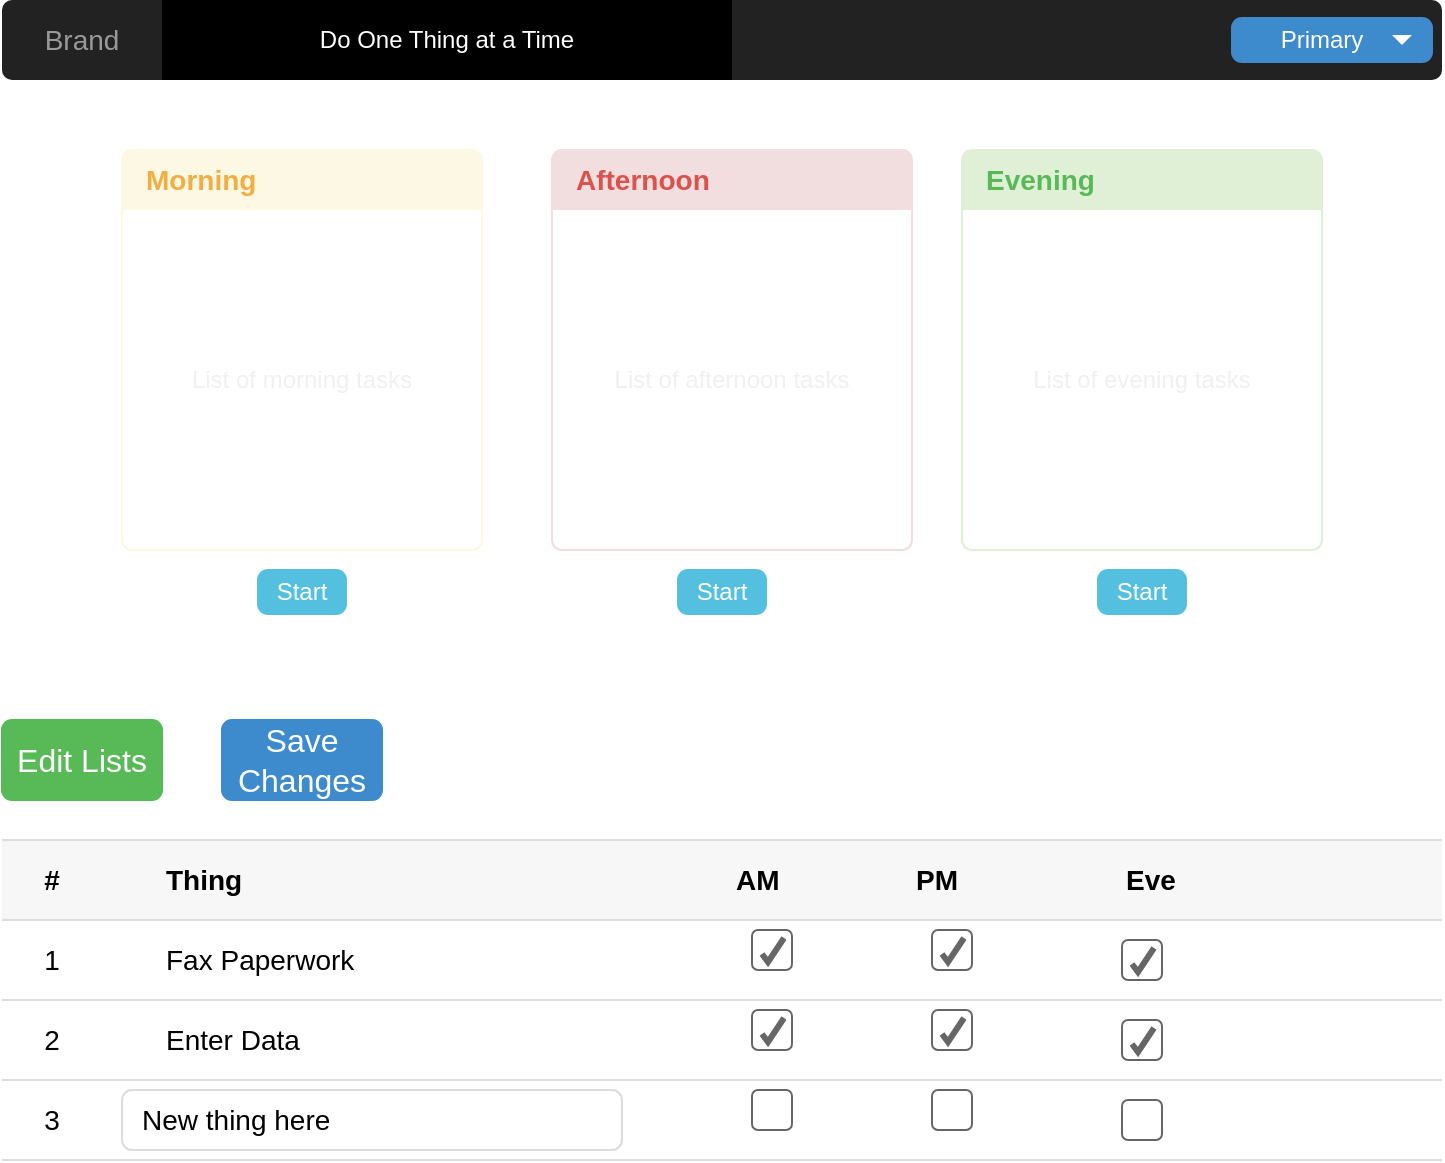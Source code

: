 <mxfile version="12.8.2" type="github">
  <diagram id="0uNQYvPThGTI73Z5MVmt" name="Page-1">
    <mxGraphModel dx="868" dy="457" grid="1" gridSize="15" guides="1" tooltips="1" connect="1" arrows="1" fold="1" page="1" pageScale="1" pageWidth="850" pageHeight="1100" math="0" shadow="0">
      <root>
        <mxCell id="0" />
        <mxCell id="1" parent="0" />
        <mxCell id="Lb3kyDjZWJiozyzoMxoJ-10" value="" style="html=1;shadow=0;dashed=0;shape=mxgraph.bootstrap.rrect;strokeColor=none;rSize=5;fillColor=#222222;" parent="1" vertex="1">
          <mxGeometry x="60" y="60" width="720" height="40" as="geometry" />
        </mxCell>
        <mxCell id="Lb3kyDjZWJiozyzoMxoJ-11" value="Brand" style="html=1;shadow=0;dashed=0;shape=mxgraph.bootstrap.rect;strokeColor=none;fillColor=none;fontColor=#999999;fontSize=14;whiteSpace=wrap;resizeHeight=1;" parent="Lb3kyDjZWJiozyzoMxoJ-10" vertex="1">
          <mxGeometry width="80" height="40" relative="1" as="geometry" />
        </mxCell>
        <mxCell id="Lb3kyDjZWJiozyzoMxoJ-12" value="Do One Thing at a Time" style="html=1;shadow=0;dashed=0;shape=mxgraph.bootstrap.rect;fillColor=#000000;strokeColor=none;fontColor=#ffffff;whiteSpace=wrap;resizeHeight=1;" parent="Lb3kyDjZWJiozyzoMxoJ-10" vertex="1">
          <mxGeometry width="285" height="40" relative="1" as="geometry">
            <mxPoint x="80" as="offset" />
          </mxGeometry>
        </mxCell>
        <mxCell id="Lb3kyDjZWJiozyzoMxoJ-15" value="Primary" style="html=1;shadow=0;dashed=0;shape=mxgraph.bootstrap.rrect;align=center;rSize=5;fillColor=#3D8BCD;strokeColor=#3D8BCD;fontColor=#ffffff;spacingRight=10;whiteSpace=wrap;" parent="Lb3kyDjZWJiozyzoMxoJ-10" vertex="1">
          <mxGeometry x="615" y="9" width="100" height="22" as="geometry" />
        </mxCell>
        <mxCell id="Lb3kyDjZWJiozyzoMxoJ-16" value="" style="shape=triangle;direction=south;strokeColor=none;perimeter=none;" parent="Lb3kyDjZWJiozyzoMxoJ-15" vertex="1">
          <mxGeometry x="1" y="0.5" width="10" height="5" relative="1" as="geometry">
            <mxPoint x="-20" y="-2.5" as="offset" />
          </mxGeometry>
        </mxCell>
        <mxCell id="vQIt9QDP9D2tmBwLkrNL-10" value="&lt;div&gt;List of morning tasks&lt;/div&gt;" style="html=1;shadow=0;dashed=0;shape=mxgraph.bootstrap.rrect;align=center;rSize=5;strokeColor=#FDF8E4;fontColor=#f0f0f0;spacingTop=30;whiteSpace=wrap;" vertex="1" parent="1">
          <mxGeometry x="120" y="135" width="180" height="200" as="geometry" />
        </mxCell>
        <mxCell id="vQIt9QDP9D2tmBwLkrNL-11" value="Morning" style="html=1;shadow=0;dashed=0;shape=mxgraph.bootstrap.topButton;rSize=5;strokeColor=none;fillColor=#FDF8E4;fontColor=#F2AE43;fontSize=14;fontStyle=1;align=left;spacingLeft=10;whiteSpace=wrap;resizeWidth=1;" vertex="1" parent="vQIt9QDP9D2tmBwLkrNL-10">
          <mxGeometry width="180" height="30" relative="1" as="geometry" />
        </mxCell>
        <mxCell id="vQIt9QDP9D2tmBwLkrNL-12" value="List of afternoon tasks" style="html=1;shadow=0;dashed=0;shape=mxgraph.bootstrap.rrect;align=center;rSize=5;strokeColor=#F2DEDF;fontColor=#f0f0f0;spacingTop=30;whiteSpace=wrap;" vertex="1" parent="1">
          <mxGeometry x="335" y="135" width="180" height="200" as="geometry" />
        </mxCell>
        <mxCell id="vQIt9QDP9D2tmBwLkrNL-13" value="Afternoon" style="html=1;shadow=0;dashed=0;shape=mxgraph.bootstrap.topButton;rSize=5;strokeColor=none;fillColor=#F2DEDF;fontColor=#DB524C;fontSize=14;fontStyle=1;align=left;spacingLeft=10;whiteSpace=wrap;resizeWidth=1;" vertex="1" parent="vQIt9QDP9D2tmBwLkrNL-12">
          <mxGeometry width="180" height="30" relative="1" as="geometry" />
        </mxCell>
        <mxCell id="vQIt9QDP9D2tmBwLkrNL-14" value="List of evening tasks" style="html=1;shadow=0;dashed=0;shape=mxgraph.bootstrap.rrect;align=center;rSize=5;strokeColor=#E0F0D6;fontColor=#f0f0f0;spacingTop=30;whiteSpace=wrap;" vertex="1" parent="1">
          <mxGeometry x="540" y="135" width="180" height="200" as="geometry" />
        </mxCell>
        <mxCell id="vQIt9QDP9D2tmBwLkrNL-15" value="Evening" style="html=1;shadow=0;dashed=0;shape=mxgraph.bootstrap.topButton;rSize=5;strokeColor=none;fillColor=#E0F0D6;fontColor=#59B958;fontSize=14;fontStyle=1;align=left;spacingLeft=10;whiteSpace=wrap;resizeWidth=1;" vertex="1" parent="vQIt9QDP9D2tmBwLkrNL-14">
          <mxGeometry width="180" height="30" relative="1" as="geometry" />
        </mxCell>
        <mxCell id="vQIt9QDP9D2tmBwLkrNL-16" value="Start" style="html=1;shadow=0;dashed=0;shape=mxgraph.bootstrap.rrect;rSize=5;fillColor=#55BFE0;align=center;strokeColor=#55BFE0;fontColor=#ffffff;fontSize=12;whiteSpace=wrap;" vertex="1" parent="1">
          <mxGeometry x="188" y="345" width="44" height="22" as="geometry" />
        </mxCell>
        <mxCell id="vQIt9QDP9D2tmBwLkrNL-18" value="Start" style="html=1;shadow=0;dashed=0;shape=mxgraph.bootstrap.rrect;rSize=5;fillColor=#55BFE0;align=center;strokeColor=#55BFE0;fontColor=#ffffff;fontSize=12;whiteSpace=wrap;" vertex="1" parent="1">
          <mxGeometry x="398" y="345" width="44" height="22" as="geometry" />
        </mxCell>
        <mxCell id="vQIt9QDP9D2tmBwLkrNL-19" value="Start" style="html=1;shadow=0;dashed=0;shape=mxgraph.bootstrap.rrect;rSize=5;fillColor=#55BFE0;align=center;strokeColor=#55BFE0;fontColor=#ffffff;fontSize=12;whiteSpace=wrap;" vertex="1" parent="1">
          <mxGeometry x="608" y="345" width="44" height="22" as="geometry" />
        </mxCell>
        <mxCell id="vQIt9QDP9D2tmBwLkrNL-20" value="Edit Lists" style="html=1;shadow=0;dashed=0;shape=mxgraph.bootstrap.rrect;rSize=5;fillColor=#58B957;align=center;strokeColor=#58B957;fontColor=#ffffff;fontSize=16;whiteSpace=wrap;" vertex="1" parent="1">
          <mxGeometry x="60" y="420" width="80" height="40" as="geometry" />
        </mxCell>
        <mxCell id="vQIt9QDP9D2tmBwLkrNL-72" value="" style="html=1;shadow=0;dashed=0;shape=partialRectangle;top=0;bottom=0;right=0;left=0;strokeColor=#dddddd;resizeWidth=1;" vertex="1" parent="1">
          <mxGeometry x="60" y="480" width="720" height="160" as="geometry" />
        </mxCell>
        <mxCell id="vQIt9QDP9D2tmBwLkrNL-73" value="" style="html=1;shadow=0;dashed=0;shape=mxgraph.bootstrap.horLines;strokeColor=inherit;fillColor=#000000;fillOpacity=3;resizeWidth=1;" vertex="1" parent="vQIt9QDP9D2tmBwLkrNL-72">
          <mxGeometry width="720" height="40" relative="1" as="geometry" />
        </mxCell>
        <mxCell id="vQIt9QDP9D2tmBwLkrNL-74" value="#" style="html=1;shadow=0;dashed=0;shape=mxgraph.bootstrap.rect;strokeColor=none;fillColor=none;fontSize=14;fontStyle=1;whiteSpace=wrap;resizeHeight=1;" vertex="1" parent="vQIt9QDP9D2tmBwLkrNL-73">
          <mxGeometry width="50" height="40" relative="1" as="geometry" />
        </mxCell>
        <mxCell id="vQIt9QDP9D2tmBwLkrNL-75" value="Thing" style="html=1;shadow=0;dashed=0;shape=mxgraph.bootstrap.rect;strokeColor=none;fillColor=none;fontSize=14;fontStyle=1;align=left;whiteSpace=wrap;resizeHeight=1;" vertex="1" parent="vQIt9QDP9D2tmBwLkrNL-73">
          <mxGeometry width="150" height="40" relative="1" as="geometry">
            <mxPoint x="80" as="offset" />
          </mxGeometry>
        </mxCell>
        <mxCell id="vQIt9QDP9D2tmBwLkrNL-76" value="AM" style="html=1;shadow=0;dashed=0;shape=mxgraph.bootstrap.rect;strokeColor=none;fillColor=none;fontSize=14;fontStyle=1;align=left;whiteSpace=wrap;resizeHeight=1;" vertex="1" parent="vQIt9QDP9D2tmBwLkrNL-73">
          <mxGeometry width="60" height="40" relative="1" as="geometry">
            <mxPoint x="365" as="offset" />
          </mxGeometry>
        </mxCell>
        <mxCell id="vQIt9QDP9D2tmBwLkrNL-77" value="PM" style="html=1;shadow=0;dashed=0;shape=mxgraph.bootstrap.rect;strokeColor=none;fillColor=none;fontSize=14;fontStyle=1;align=left;whiteSpace=wrap;resizeHeight=1;" vertex="1" parent="vQIt9QDP9D2tmBwLkrNL-73">
          <mxGeometry width="75" height="40" relative="1" as="geometry">
            <mxPoint x="455" as="offset" />
          </mxGeometry>
        </mxCell>
        <mxCell id="vQIt9QDP9D2tmBwLkrNL-78" value="Eve" style="html=1;shadow=0;dashed=0;shape=mxgraph.bootstrap.rect;strokeColor=none;fillColor=none;fontSize=14;fontStyle=1;align=left;whiteSpace=wrap;resizeHeight=1;" vertex="1" parent="vQIt9QDP9D2tmBwLkrNL-73">
          <mxGeometry width="100" height="40" relative="1" as="geometry">
            <mxPoint x="560" as="offset" />
          </mxGeometry>
        </mxCell>
        <mxCell id="vQIt9QDP9D2tmBwLkrNL-80" value="" style="strokeColor=inherit;fillColor=inherit;gradientColor=inherit;html=1;shadow=0;dashed=0;shape=mxgraph.bootstrap.horLines;resizeWidth=1;" vertex="1" parent="vQIt9QDP9D2tmBwLkrNL-72">
          <mxGeometry width="720" height="40" relative="1" as="geometry">
            <mxPoint y="40" as="offset" />
          </mxGeometry>
        </mxCell>
        <mxCell id="vQIt9QDP9D2tmBwLkrNL-81" value="1" style="html=1;shadow=0;dashed=0;shape=mxgraph.bootstrap.rect;strokeColor=none;fillColor=none;fontSize=14;whiteSpace=wrap;resizeHeight=1;" vertex="1" parent="vQIt9QDP9D2tmBwLkrNL-80">
          <mxGeometry width="50" height="40" relative="1" as="geometry" />
        </mxCell>
        <mxCell id="vQIt9QDP9D2tmBwLkrNL-82" value="Fax Paperwork" style="html=1;shadow=0;dashed=0;shape=mxgraph.bootstrap.rect;strokeColor=none;fillColor=none;fontSize=14;align=left;whiteSpace=wrap;resizeHeight=1;" vertex="1" parent="vQIt9QDP9D2tmBwLkrNL-80">
          <mxGeometry width="150" height="40" relative="1" as="geometry">
            <mxPoint x="80" as="offset" />
          </mxGeometry>
        </mxCell>
        <mxCell id="vQIt9QDP9D2tmBwLkrNL-85" value="" style="html=1;shadow=0;dashed=0;shape=mxgraph.bootstrap.checkbox;strokeColor=#666666" vertex="1" parent="vQIt9QDP9D2tmBwLkrNL-80">
          <mxGeometry y="0.5" width="20" height="20" relative="1" as="geometry">
            <mxPoint x="560" y="-10" as="offset" />
          </mxGeometry>
        </mxCell>
        <mxCell id="vQIt9QDP9D2tmBwLkrNL-87" value="" style="strokeColor=inherit;fillColor=inherit;gradientColor=inherit;html=1;shadow=0;dashed=0;shape=mxgraph.bootstrap.horLines;resizeWidth=1;" vertex="1" parent="vQIt9QDP9D2tmBwLkrNL-72">
          <mxGeometry width="720" height="40" relative="1" as="geometry">
            <mxPoint y="80" as="offset" />
          </mxGeometry>
        </mxCell>
        <mxCell id="vQIt9QDP9D2tmBwLkrNL-88" value="2" style="html=1;shadow=0;dashed=0;shape=mxgraph.bootstrap.rect;strokeColor=none;fillColor=none;fontSize=14;whiteSpace=wrap;resizeHeight=1;" vertex="1" parent="vQIt9QDP9D2tmBwLkrNL-87">
          <mxGeometry width="50" height="40" relative="1" as="geometry" />
        </mxCell>
        <mxCell id="vQIt9QDP9D2tmBwLkrNL-89" value="Enter Data" style="html=1;shadow=0;dashed=0;shape=mxgraph.bootstrap.rect;strokeColor=none;fillColor=none;fontSize=14;align=left;whiteSpace=wrap;resizeHeight=1;" vertex="1" parent="vQIt9QDP9D2tmBwLkrNL-87">
          <mxGeometry width="150" height="40" relative="1" as="geometry">
            <mxPoint x="80" as="offset" />
          </mxGeometry>
        </mxCell>
        <mxCell id="vQIt9QDP9D2tmBwLkrNL-92" value="" style="html=1;shadow=0;dashed=0;shape=mxgraph.bootstrap.checkbox;strokeColor=#666666" vertex="1" parent="vQIt9QDP9D2tmBwLkrNL-87">
          <mxGeometry y="0.5" width="20" height="20" relative="1" as="geometry">
            <mxPoint x="560" y="-10" as="offset" />
          </mxGeometry>
        </mxCell>
        <mxCell id="vQIt9QDP9D2tmBwLkrNL-94" value="" style="strokeColor=inherit;fillColor=inherit;gradientColor=inherit;html=1;shadow=0;dashed=0;shape=mxgraph.bootstrap.horLines;resizeWidth=1;" vertex="1" parent="vQIt9QDP9D2tmBwLkrNL-72">
          <mxGeometry width="720" height="40" relative="1" as="geometry">
            <mxPoint y="120" as="offset" />
          </mxGeometry>
        </mxCell>
        <mxCell id="vQIt9QDP9D2tmBwLkrNL-95" value="3" style="html=1;shadow=0;dashed=0;shape=mxgraph.bootstrap.rect;strokeColor=none;fillColor=none;fontSize=14;whiteSpace=wrap;resizeHeight=1;" vertex="1" parent="vQIt9QDP9D2tmBwLkrNL-94">
          <mxGeometry width="50" height="40" relative="1" as="geometry" />
        </mxCell>
        <mxCell id="vQIt9QDP9D2tmBwLkrNL-96" value="Prepare Charts" style="html=1;shadow=0;dashed=0;shape=mxgraph.bootstrap.rect;strokeColor=none;fillColor=none;fontSize=14;align=left;whiteSpace=wrap;resizeHeight=1;" vertex="1" parent="vQIt9QDP9D2tmBwLkrNL-94">
          <mxGeometry width="150" height="40" relative="1" as="geometry">
            <mxPoint x="80" as="offset" />
          </mxGeometry>
        </mxCell>
        <mxCell id="vQIt9QDP9D2tmBwLkrNL-99" value="" style="html=1;shadow=0;dashed=0;shape=mxgraph.bootstrap.rrect;rSize=3;strokeColor=#666666" vertex="1" parent="vQIt9QDP9D2tmBwLkrNL-94">
          <mxGeometry y="0.5" width="20" height="20" relative="1" as="geometry">
            <mxPoint x="560" y="-10" as="offset" />
          </mxGeometry>
        </mxCell>
        <mxCell id="vQIt9QDP9D2tmBwLkrNL-105" value="" style="html=1;shadow=0;dashed=0;shape=mxgraph.bootstrap.checkbox;strokeColor=#666666" vertex="1" parent="vQIt9QDP9D2tmBwLkrNL-94">
          <mxGeometry x="375" y="-75" width="20" height="20" as="geometry">
            <mxPoint x="560" y="-10" as="offset" />
          </mxGeometry>
        </mxCell>
        <mxCell id="vQIt9QDP9D2tmBwLkrNL-106" value="" style="html=1;shadow=0;dashed=0;shape=mxgraph.bootstrap.checkbox;strokeColor=#666666" vertex="1" parent="vQIt9QDP9D2tmBwLkrNL-94">
          <mxGeometry x="375" y="-35" width="20" height="20" as="geometry">
            <mxPoint x="560" y="-10" as="offset" />
          </mxGeometry>
        </mxCell>
        <mxCell id="vQIt9QDP9D2tmBwLkrNL-107" value="" style="html=1;shadow=0;dashed=0;shape=mxgraph.bootstrap.rrect;rSize=3;strokeColor=#666666" vertex="1" parent="vQIt9QDP9D2tmBwLkrNL-94">
          <mxGeometry x="375" y="5" width="20" height="20" as="geometry">
            <mxPoint x="560" y="-10" as="offset" />
          </mxGeometry>
        </mxCell>
        <mxCell id="vQIt9QDP9D2tmBwLkrNL-108" value="" style="html=1;shadow=0;dashed=0;shape=mxgraph.bootstrap.checkbox;strokeColor=#666666" vertex="1" parent="vQIt9QDP9D2tmBwLkrNL-94">
          <mxGeometry x="465" y="-75" width="20" height="20" as="geometry">
            <mxPoint x="560" y="-10" as="offset" />
          </mxGeometry>
        </mxCell>
        <mxCell id="vQIt9QDP9D2tmBwLkrNL-109" value="" style="html=1;shadow=0;dashed=0;shape=mxgraph.bootstrap.checkbox;strokeColor=#666666" vertex="1" parent="vQIt9QDP9D2tmBwLkrNL-94">
          <mxGeometry x="465" y="-35" width="20" height="20" as="geometry">
            <mxPoint x="560" y="-10" as="offset" />
          </mxGeometry>
        </mxCell>
        <mxCell id="vQIt9QDP9D2tmBwLkrNL-110" value="" style="html=1;shadow=0;dashed=0;shape=mxgraph.bootstrap.rrect;rSize=3;strokeColor=#666666" vertex="1" parent="vQIt9QDP9D2tmBwLkrNL-94">
          <mxGeometry x="465" y="5" width="20" height="20" as="geometry">
            <mxPoint x="560" y="-10" as="offset" />
          </mxGeometry>
        </mxCell>
        <mxCell id="vQIt9QDP9D2tmBwLkrNL-111" value="New thing here" style="html=1;shadow=0;dashed=0;shape=mxgraph.bootstrap.rrect;rSize=5;strokeColor=#dddddd;fontSize=14;align=left;spacingLeft=8;whiteSpace=wrap;" vertex="1" parent="vQIt9QDP9D2tmBwLkrNL-94">
          <mxGeometry x="60" y="5" width="250" height="30" as="geometry" />
        </mxCell>
        <mxCell id="vQIt9QDP9D2tmBwLkrNL-112" value="Save Changes" style="html=1;shadow=0;dashed=0;shape=mxgraph.bootstrap.rrect;rSize=5;fillColor=#3D8BCD;align=center;strokeColor=#3D8BCD;fontColor=#ffffff;fontSize=16;whiteSpace=wrap;" vertex="1" parent="1">
          <mxGeometry x="170" y="420" width="80" height="40" as="geometry" />
        </mxCell>
      </root>
    </mxGraphModel>
  </diagram>
</mxfile>
